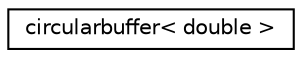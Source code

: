 digraph "Graphical Class Hierarchy"
{
 // LATEX_PDF_SIZE
  edge [fontname="Helvetica",fontsize="10",labelfontname="Helvetica",labelfontsize="10"];
  node [fontname="Helvetica",fontsize="10",shape=record];
  rankdir="LR";
  Node0 [label="circularbuffer\< double \>",height=0.2,width=0.4,color="black", fillcolor="white", style="filled",URL="$classcircularbuffer.html",tooltip=" "];
}
